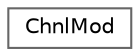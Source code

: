 digraph "Graphical Class Hierarchy"
{
 // LATEX_PDF_SIZE
  bgcolor="transparent";
  edge [fontname=Helvetica,fontsize=10,labelfontname=Helvetica,labelfontsize=10];
  node [fontname=Helvetica,fontsize=10,shape=box,height=0.2,width=0.4];
  rankdir="LR";
  Node0 [id="Node000000",label="ChnlMod",height=0.2,width=0.4,color="grey40", fillcolor="white", style="filled",URL="$class_chnl_mod.html",tooltip=" "];
}
